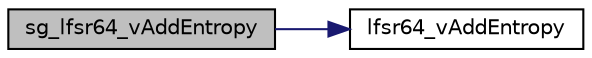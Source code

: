 digraph "sg_lfsr64_vAddEntropy"
{
 // INTERACTIVE_SVG=YES
 // LATEX_PDF_SIZE
  bgcolor="transparent";
  edge [fontname="Helvetica",fontsize="10",labelfontname="Helvetica",labelfontsize="10"];
  node [fontname="Helvetica",fontsize="10",shape=record];
  rankdir="LR";
  Node1 [label="sg_lfsr64_vAddEntropy",height=0.2,width=0.4,color="black", fillcolor="grey75", style="filled", fontcolor="black",tooltip="Add entropy to a sg_lfsr64_t structure."];
  Node1 -> Node2 [color="midnightblue",fontsize="10",style="solid",fontname="Helvetica"];
  Node2 [label="lfsr64_vAddEntropy",height=0.2,width=0.4,color="black",URL="$lfsr_8c.html#a70ca540bd83ccef2ba5439b4be144858",tooltip="Add entropy to a lfsr64_t structure."];
}
